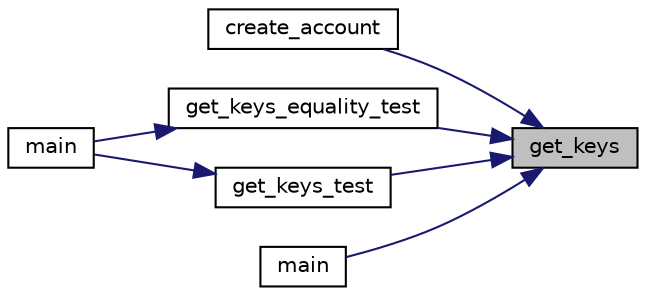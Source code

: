 digraph "get_keys"
{
 // LATEX_PDF_SIZE
  edge [fontname="Helvetica",fontsize="10",labelfontname="Helvetica",labelfontsize="10"];
  node [fontname="Helvetica",fontsize="10",shape=record];
  rankdir="RL";
  Node1 [label="get_keys",height=0.2,width=0.4,color="black", fillcolor="grey75", style="filled", fontcolor="black",tooltip="Get the keys object."];
  Node1 -> Node2 [dir="back",color="midnightblue",fontsize="10",style="solid",fontname="Helvetica"];
  Node2 [label="create_account",height=0.2,width=0.4,color="black", fillcolor="white", style="filled",URL="$wallet_8c.html#a26c6f56037df4dbfb58855db1633a7df",tooltip="Creates an account in local and broadcasts the creation to the network."];
  Node1 -> Node3 [dir="back",color="midnightblue",fontsize="10",style="solid",fontname="Helvetica"];
  Node3 [label="get_keys_equality_test",height=0.2,width=0.4,color="black", fillcolor="white", style="filled",URL="$rsa__test_8c.html#a4a75fd529349b64297cc6abb08f2aaf6",tooltip=" "];
  Node3 -> Node4 [dir="back",color="midnightblue",fontsize="10",style="solid",fontname="Helvetica"];
  Node4 [label="main",height=0.2,width=0.4,color="black", fillcolor="white", style="filled",URL="$unit__testing_8c.html#ae66f6b31b5ad750f1fe042a706a4e3d4",tooltip=" "];
  Node1 -> Node5 [dir="back",color="midnightblue",fontsize="10",style="solid",fontname="Helvetica"];
  Node5 [label="get_keys_test",height=0.2,width=0.4,color="black", fillcolor="white", style="filled",URL="$rsa__test_8c.html#a7309b60d797fb615e8f65c3ffff55dbd",tooltip=" "];
  Node5 -> Node4 [dir="back",color="midnightblue",fontsize="10",style="solid",fontname="Helvetica"];
  Node1 -> Node6 [dir="back",color="midnightblue",fontsize="10",style="solid",fontname="Helvetica"];
  Node6 [label="main",height=0.2,width=0.4,color="black", fillcolor="white", style="filled",URL="$sign_8c.html#ae66f6b31b5ad750f1fe042a706a4e3d4",tooltip=" "];
}
